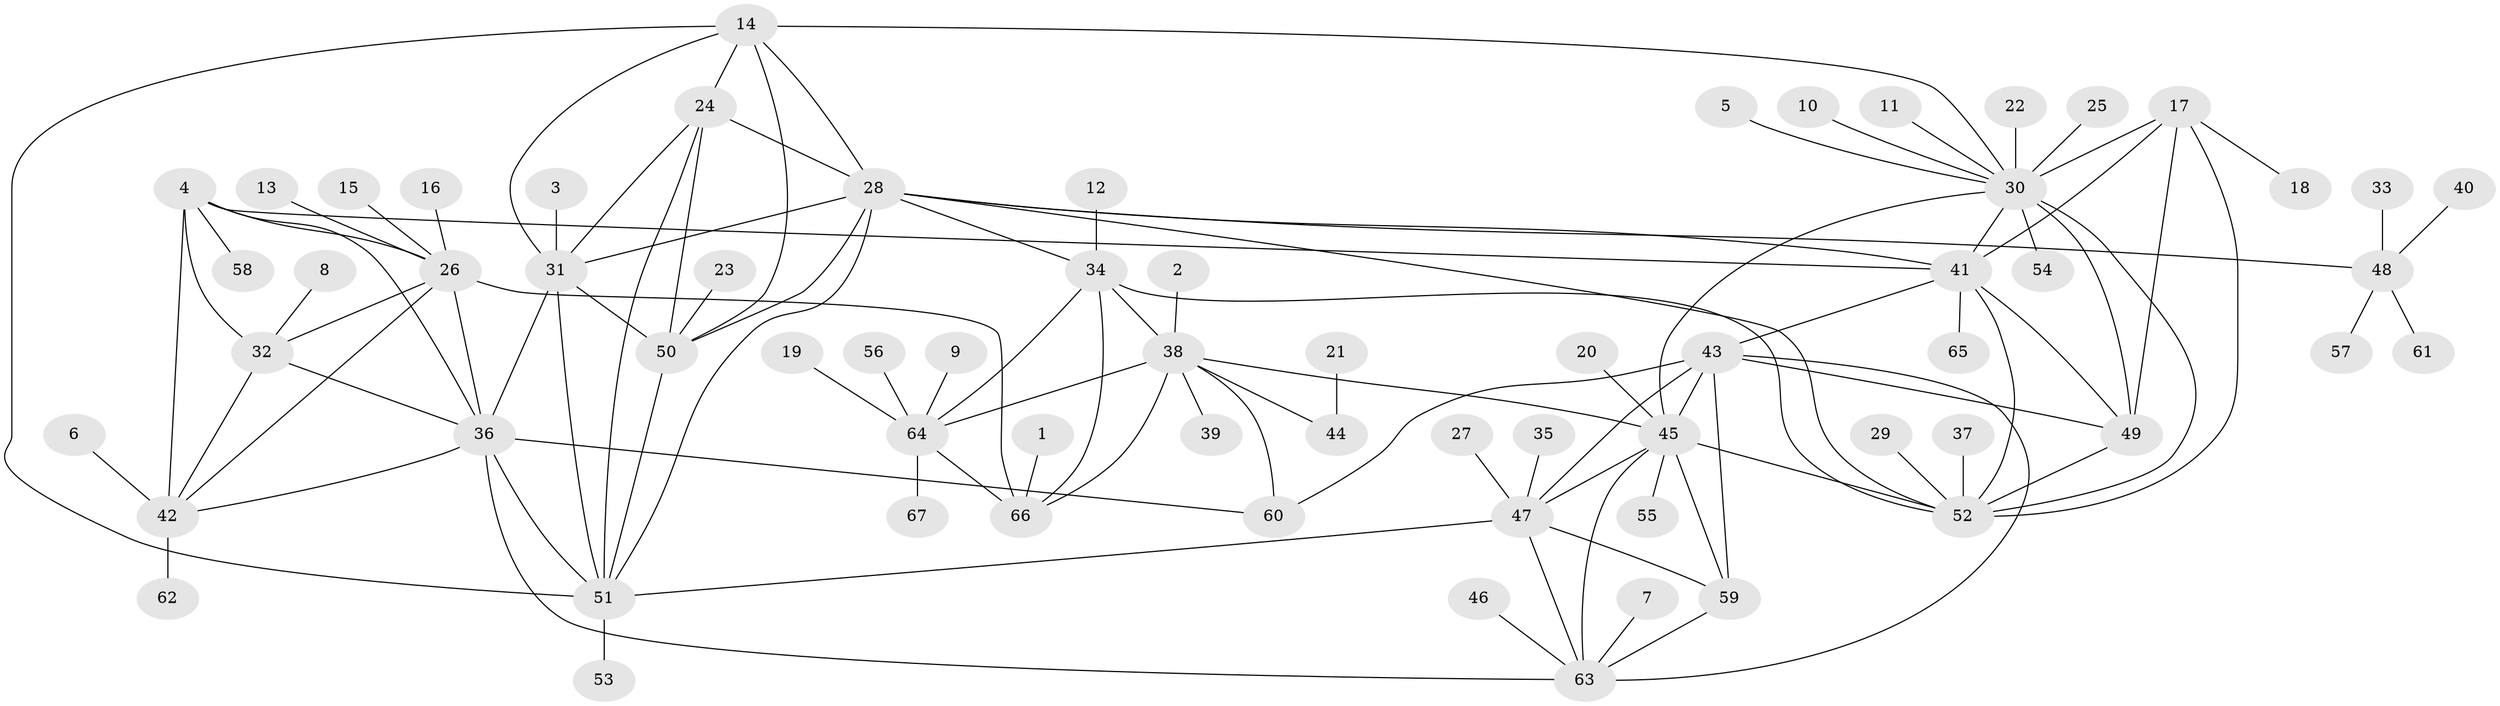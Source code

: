 // original degree distribution, {7: 0.04580152671755725, 8: 0.061068702290076333, 9: 0.022900763358778626, 12: 0.007633587786259542, 6: 0.015267175572519083, 10: 0.022900763358778626, 13: 0.007633587786259542, 5: 0.022900763358778626, 11: 0.030534351145038167, 4: 0.007633587786259542, 1: 0.5954198473282443, 3: 0.03816793893129771, 2: 0.12213740458015267}
// Generated by graph-tools (version 1.1) at 2025/26/03/09/25 03:26:37]
// undirected, 67 vertices, 111 edges
graph export_dot {
graph [start="1"]
  node [color=gray90,style=filled];
  1;
  2;
  3;
  4;
  5;
  6;
  7;
  8;
  9;
  10;
  11;
  12;
  13;
  14;
  15;
  16;
  17;
  18;
  19;
  20;
  21;
  22;
  23;
  24;
  25;
  26;
  27;
  28;
  29;
  30;
  31;
  32;
  33;
  34;
  35;
  36;
  37;
  38;
  39;
  40;
  41;
  42;
  43;
  44;
  45;
  46;
  47;
  48;
  49;
  50;
  51;
  52;
  53;
  54;
  55;
  56;
  57;
  58;
  59;
  60;
  61;
  62;
  63;
  64;
  65;
  66;
  67;
  1 -- 66 [weight=1.0];
  2 -- 38 [weight=1.0];
  3 -- 31 [weight=1.0];
  4 -- 26 [weight=2.0];
  4 -- 32 [weight=2.0];
  4 -- 36 [weight=2.0];
  4 -- 41 [weight=1.0];
  4 -- 42 [weight=2.0];
  4 -- 58 [weight=1.0];
  5 -- 30 [weight=1.0];
  6 -- 42 [weight=1.0];
  7 -- 63 [weight=1.0];
  8 -- 32 [weight=1.0];
  9 -- 64 [weight=1.0];
  10 -- 30 [weight=1.0];
  11 -- 30 [weight=1.0];
  12 -- 34 [weight=1.0];
  13 -- 26 [weight=1.0];
  14 -- 24 [weight=1.0];
  14 -- 28 [weight=1.0];
  14 -- 30 [weight=1.0];
  14 -- 31 [weight=1.0];
  14 -- 50 [weight=1.0];
  14 -- 51 [weight=1.0];
  15 -- 26 [weight=1.0];
  16 -- 26 [weight=1.0];
  17 -- 18 [weight=1.0];
  17 -- 30 [weight=1.0];
  17 -- 41 [weight=1.0];
  17 -- 49 [weight=2.0];
  17 -- 52 [weight=1.0];
  19 -- 64 [weight=1.0];
  20 -- 45 [weight=1.0];
  21 -- 44 [weight=1.0];
  22 -- 30 [weight=1.0];
  23 -- 50 [weight=1.0];
  24 -- 28 [weight=1.0];
  24 -- 31 [weight=1.0];
  24 -- 50 [weight=1.0];
  24 -- 51 [weight=1.0];
  25 -- 30 [weight=1.0];
  26 -- 32 [weight=1.0];
  26 -- 36 [weight=1.0];
  26 -- 42 [weight=1.0];
  26 -- 66 [weight=1.0];
  27 -- 47 [weight=1.0];
  28 -- 31 [weight=1.0];
  28 -- 34 [weight=1.0];
  28 -- 41 [weight=1.0];
  28 -- 48 [weight=1.0];
  28 -- 50 [weight=1.0];
  28 -- 51 [weight=1.0];
  28 -- 52 [weight=1.0];
  29 -- 52 [weight=1.0];
  30 -- 41 [weight=1.0];
  30 -- 45 [weight=1.0];
  30 -- 49 [weight=2.0];
  30 -- 52 [weight=1.0];
  30 -- 54 [weight=1.0];
  31 -- 36 [weight=1.0];
  31 -- 50 [weight=1.0];
  31 -- 51 [weight=1.0];
  32 -- 36 [weight=1.0];
  32 -- 42 [weight=1.0];
  33 -- 48 [weight=1.0];
  34 -- 38 [weight=1.0];
  34 -- 52 [weight=1.0];
  34 -- 64 [weight=2.0];
  34 -- 66 [weight=2.0];
  35 -- 47 [weight=1.0];
  36 -- 42 [weight=1.0];
  36 -- 51 [weight=1.0];
  36 -- 60 [weight=1.0];
  36 -- 63 [weight=1.0];
  37 -- 52 [weight=1.0];
  38 -- 39 [weight=1.0];
  38 -- 44 [weight=1.0];
  38 -- 45 [weight=1.0];
  38 -- 60 [weight=1.0];
  38 -- 64 [weight=2.0];
  38 -- 66 [weight=2.0];
  40 -- 48 [weight=1.0];
  41 -- 43 [weight=1.0];
  41 -- 49 [weight=2.0];
  41 -- 52 [weight=1.0];
  41 -- 65 [weight=1.0];
  42 -- 62 [weight=1.0];
  43 -- 45 [weight=1.0];
  43 -- 47 [weight=1.0];
  43 -- 49 [weight=1.0];
  43 -- 59 [weight=1.0];
  43 -- 60 [weight=1.0];
  43 -- 63 [weight=2.0];
  45 -- 47 [weight=1.0];
  45 -- 52 [weight=1.0];
  45 -- 55 [weight=1.0];
  45 -- 59 [weight=1.0];
  45 -- 63 [weight=2.0];
  46 -- 63 [weight=1.0];
  47 -- 51 [weight=1.0];
  47 -- 59 [weight=1.0];
  47 -- 63 [weight=2.0];
  48 -- 57 [weight=1.0];
  48 -- 61 [weight=1.0];
  49 -- 52 [weight=2.0];
  50 -- 51 [weight=1.0];
  51 -- 53 [weight=1.0];
  56 -- 64 [weight=1.0];
  59 -- 63 [weight=2.0];
  64 -- 66 [weight=4.0];
  64 -- 67 [weight=1.0];
}
